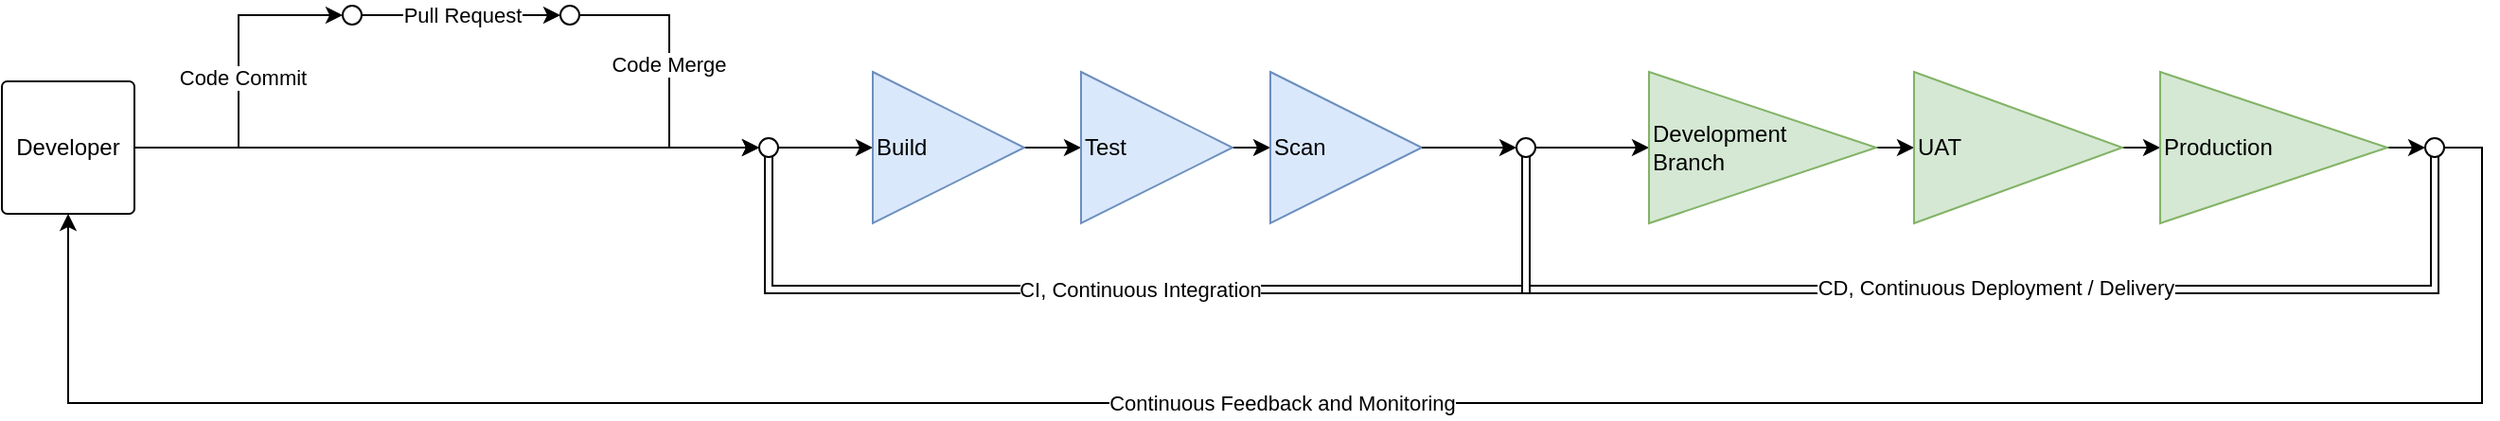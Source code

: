 <mxfile version="24.7.17">
  <diagram name="Page-1" id="8SYDQm0KaiF4-qILXNb_">
    <mxGraphModel dx="2333" dy="989" grid="1" gridSize="10" guides="1" tooltips="1" connect="1" arrows="1" fold="1" page="1" pageScale="1" pageWidth="850" pageHeight="1100" math="0" shadow="0">
      <root>
        <mxCell id="0" />
        <mxCell id="1" parent="0" />
        <mxCell id="L3huj21HAQZon_jp7G0J-7" style="edgeStyle=orthogonalEdgeStyle;rounded=0;orthogonalLoop=1;jettySize=auto;html=1;exitX=1;exitY=0.5;exitDx=0;exitDy=0;entryX=0;entryY=0.5;entryDx=0;entryDy=0;" edge="1" parent="1" source="L3huj21HAQZon_jp7G0J-2" target="L3huj21HAQZon_jp7G0J-6">
          <mxGeometry relative="1" as="geometry" />
        </mxCell>
        <mxCell id="L3huj21HAQZon_jp7G0J-8" value="Code Commit" style="edgeLabel;html=1;align=center;verticalAlign=middle;resizable=0;points=[];" vertex="1" connectable="0" parent="L3huj21HAQZon_jp7G0J-7">
          <mxGeometry x="0.004" y="-2" relative="1" as="geometry">
            <mxPoint y="-2" as="offset" />
          </mxGeometry>
        </mxCell>
        <mxCell id="L3huj21HAQZon_jp7G0J-18" style="edgeStyle=orthogonalEdgeStyle;rounded=0;orthogonalLoop=1;jettySize=auto;html=1;exitX=1;exitY=0.5;exitDx=0;exitDy=0;entryX=0;entryY=0.5;entryDx=0;entryDy=0;" edge="1" parent="1" source="L3huj21HAQZon_jp7G0J-2" target="L3huj21HAQZon_jp7G0J-13">
          <mxGeometry relative="1" as="geometry" />
        </mxCell>
        <mxCell id="L3huj21HAQZon_jp7G0J-2" value="Developer" style="rounded=1;whiteSpace=wrap;html=1;arcSize=4;" vertex="1" parent="1">
          <mxGeometry x="-10" y="300" width="70" height="70" as="geometry" />
        </mxCell>
        <mxCell id="L3huj21HAQZon_jp7G0J-11" style="edgeStyle=orthogonalEdgeStyle;rounded=0;orthogonalLoop=1;jettySize=auto;html=1;exitX=1;exitY=0.5;exitDx=0;exitDy=0;entryX=0;entryY=0.5;entryDx=0;entryDy=0;" edge="1" parent="1" source="L3huj21HAQZon_jp7G0J-6" target="L3huj21HAQZon_jp7G0J-9">
          <mxGeometry relative="1" as="geometry" />
        </mxCell>
        <mxCell id="L3huj21HAQZon_jp7G0J-12" value="Pull Request" style="edgeLabel;html=1;align=center;verticalAlign=middle;resizable=0;points=[];" vertex="1" connectable="0" parent="L3huj21HAQZon_jp7G0J-11">
          <mxGeometry x="0.013" relative="1" as="geometry">
            <mxPoint as="offset" />
          </mxGeometry>
        </mxCell>
        <mxCell id="L3huj21HAQZon_jp7G0J-6" value="" style="ellipse;whiteSpace=wrap;html=1;aspect=fixed;" vertex="1" parent="1">
          <mxGeometry x="170" y="260" width="10" height="10" as="geometry" />
        </mxCell>
        <mxCell id="L3huj21HAQZon_jp7G0J-14" style="edgeStyle=orthogonalEdgeStyle;rounded=0;orthogonalLoop=1;jettySize=auto;html=1;exitX=1;exitY=0.5;exitDx=0;exitDy=0;entryX=0;entryY=0.5;entryDx=0;entryDy=0;" edge="1" parent="1" source="L3huj21HAQZon_jp7G0J-9" target="L3huj21HAQZon_jp7G0J-13">
          <mxGeometry relative="1" as="geometry" />
        </mxCell>
        <mxCell id="L3huj21HAQZon_jp7G0J-15" value="Code Merge" style="edgeLabel;html=1;align=center;verticalAlign=middle;resizable=0;points=[];" vertex="1" connectable="0" parent="L3huj21HAQZon_jp7G0J-14">
          <mxGeometry x="-0.098" y="-1" relative="1" as="geometry">
            <mxPoint y="-1" as="offset" />
          </mxGeometry>
        </mxCell>
        <mxCell id="L3huj21HAQZon_jp7G0J-9" value="" style="ellipse;whiteSpace=wrap;html=1;aspect=fixed;" vertex="1" parent="1">
          <mxGeometry x="285" y="260" width="10" height="10" as="geometry" />
        </mxCell>
        <mxCell id="L3huj21HAQZon_jp7G0J-21" style="edgeStyle=orthogonalEdgeStyle;rounded=0;orthogonalLoop=1;jettySize=auto;html=1;exitX=1;exitY=0.5;exitDx=0;exitDy=0;entryX=0;entryY=0.5;entryDx=0;entryDy=0;" edge="1" parent="1" source="L3huj21HAQZon_jp7G0J-13" target="L3huj21HAQZon_jp7G0J-20">
          <mxGeometry relative="1" as="geometry" />
        </mxCell>
        <mxCell id="L3huj21HAQZon_jp7G0J-34" style="edgeStyle=orthogonalEdgeStyle;rounded=0;orthogonalLoop=1;jettySize=auto;html=1;exitX=0.5;exitY=1;exitDx=0;exitDy=0;entryX=0.5;entryY=1;entryDx=0;entryDy=0;shape=link;" edge="1" parent="1" source="L3huj21HAQZon_jp7G0J-13" target="L3huj21HAQZon_jp7G0J-32">
          <mxGeometry relative="1" as="geometry">
            <Array as="points">
              <mxPoint x="395" y="410" />
              <mxPoint x="795" y="410" />
            </Array>
          </mxGeometry>
        </mxCell>
        <mxCell id="L3huj21HAQZon_jp7G0J-35" value="CI, Continuous Integration" style="edgeLabel;html=1;align=center;verticalAlign=middle;resizable=0;points=[];" vertex="1" connectable="0" parent="L3huj21HAQZon_jp7G0J-34">
          <mxGeometry x="-0.015" relative="1" as="geometry">
            <mxPoint as="offset" />
          </mxGeometry>
        </mxCell>
        <mxCell id="L3huj21HAQZon_jp7G0J-13" value="" style="ellipse;whiteSpace=wrap;html=1;aspect=fixed;" vertex="1" parent="1">
          <mxGeometry x="390" y="330" width="10" height="10" as="geometry" />
        </mxCell>
        <mxCell id="L3huj21HAQZon_jp7G0J-23" style="edgeStyle=orthogonalEdgeStyle;rounded=0;orthogonalLoop=1;jettySize=auto;html=1;exitX=1;exitY=0.5;exitDx=0;exitDy=0;entryX=0;entryY=0.5;entryDx=0;entryDy=0;" edge="1" parent="1" source="L3huj21HAQZon_jp7G0J-20" target="L3huj21HAQZon_jp7G0J-22">
          <mxGeometry relative="1" as="geometry" />
        </mxCell>
        <mxCell id="L3huj21HAQZon_jp7G0J-20" value="Build" style="triangle;whiteSpace=wrap;html=1;align=left;fillColor=#dae8fc;strokeColor=#6c8ebf;" vertex="1" parent="1">
          <mxGeometry x="450" y="295" width="80" height="80" as="geometry" />
        </mxCell>
        <mxCell id="L3huj21HAQZon_jp7G0J-25" style="edgeStyle=orthogonalEdgeStyle;rounded=0;orthogonalLoop=1;jettySize=auto;html=1;exitX=1;exitY=0.5;exitDx=0;exitDy=0;entryX=0;entryY=0.5;entryDx=0;entryDy=0;" edge="1" parent="1" source="L3huj21HAQZon_jp7G0J-22" target="L3huj21HAQZon_jp7G0J-24">
          <mxGeometry relative="1" as="geometry" />
        </mxCell>
        <mxCell id="L3huj21HAQZon_jp7G0J-22" value="Test" style="triangle;whiteSpace=wrap;html=1;align=left;fillColor=#dae8fc;strokeColor=#6c8ebf;" vertex="1" parent="1">
          <mxGeometry x="560" y="295" width="80" height="80" as="geometry" />
        </mxCell>
        <mxCell id="L3huj21HAQZon_jp7G0J-27" style="edgeStyle=orthogonalEdgeStyle;rounded=0;orthogonalLoop=1;jettySize=auto;html=1;exitX=1;exitY=0.5;exitDx=0;exitDy=0;entryX=0;entryY=0.5;entryDx=0;entryDy=0;" edge="1" parent="1" source="L3huj21HAQZon_jp7G0J-32" target="L3huj21HAQZon_jp7G0J-26">
          <mxGeometry relative="1" as="geometry" />
        </mxCell>
        <mxCell id="L3huj21HAQZon_jp7G0J-24" value="Scan" style="triangle;whiteSpace=wrap;html=1;align=left;fillColor=#dae8fc;strokeColor=#6c8ebf;" vertex="1" parent="1">
          <mxGeometry x="660" y="295" width="80" height="80" as="geometry" />
        </mxCell>
        <mxCell id="L3huj21HAQZon_jp7G0J-29" style="edgeStyle=orthogonalEdgeStyle;rounded=0;orthogonalLoop=1;jettySize=auto;html=1;exitX=1;exitY=0.5;exitDx=0;exitDy=0;entryX=0;entryY=0.5;entryDx=0;entryDy=0;" edge="1" parent="1" source="L3huj21HAQZon_jp7G0J-26" target="L3huj21HAQZon_jp7G0J-28">
          <mxGeometry relative="1" as="geometry" />
        </mxCell>
        <mxCell id="L3huj21HAQZon_jp7G0J-26" value="Development&lt;div&gt;Branch&lt;/div&gt;" style="triangle;whiteSpace=wrap;html=1;align=left;fillColor=#d5e8d4;strokeColor=#82b366;" vertex="1" parent="1">
          <mxGeometry x="860" y="295" width="120" height="80" as="geometry" />
        </mxCell>
        <mxCell id="L3huj21HAQZon_jp7G0J-31" style="edgeStyle=orthogonalEdgeStyle;rounded=0;orthogonalLoop=1;jettySize=auto;html=1;exitX=1;exitY=0.5;exitDx=0;exitDy=0;entryX=0;entryY=0.5;entryDx=0;entryDy=0;" edge="1" parent="1" source="L3huj21HAQZon_jp7G0J-28" target="L3huj21HAQZon_jp7G0J-30">
          <mxGeometry relative="1" as="geometry" />
        </mxCell>
        <mxCell id="L3huj21HAQZon_jp7G0J-28" value="UAT" style="triangle;whiteSpace=wrap;html=1;align=left;fillColor=#d5e8d4;strokeColor=#82b366;" vertex="1" parent="1">
          <mxGeometry x="1000" y="295" width="110" height="80" as="geometry" />
        </mxCell>
        <mxCell id="L3huj21HAQZon_jp7G0J-37" style="edgeStyle=orthogonalEdgeStyle;rounded=0;orthogonalLoop=1;jettySize=auto;html=1;exitX=1;exitY=0.5;exitDx=0;exitDy=0;entryX=0;entryY=0.5;entryDx=0;entryDy=0;" edge="1" parent="1" source="L3huj21HAQZon_jp7G0J-30" target="L3huj21HAQZon_jp7G0J-36">
          <mxGeometry relative="1" as="geometry" />
        </mxCell>
        <mxCell id="L3huj21HAQZon_jp7G0J-30" value="Production" style="triangle;whiteSpace=wrap;html=1;align=left;fillColor=#d5e8d4;strokeColor=#82b366;" vertex="1" parent="1">
          <mxGeometry x="1130" y="295" width="120" height="80" as="geometry" />
        </mxCell>
        <mxCell id="L3huj21HAQZon_jp7G0J-33" value="" style="edgeStyle=orthogonalEdgeStyle;rounded=0;orthogonalLoop=1;jettySize=auto;html=1;exitX=1;exitY=0.5;exitDx=0;exitDy=0;entryX=0;entryY=0.5;entryDx=0;entryDy=0;" edge="1" parent="1" source="L3huj21HAQZon_jp7G0J-24" target="L3huj21HAQZon_jp7G0J-32">
          <mxGeometry relative="1" as="geometry">
            <mxPoint x="740" y="335" as="sourcePoint" />
            <mxPoint x="860" y="335" as="targetPoint" />
          </mxGeometry>
        </mxCell>
        <mxCell id="L3huj21HAQZon_jp7G0J-38" style="edgeStyle=orthogonalEdgeStyle;rounded=0;orthogonalLoop=1;jettySize=auto;html=1;exitX=0.5;exitY=1;exitDx=0;exitDy=0;entryX=0.5;entryY=1;entryDx=0;entryDy=0;shape=link;" edge="1" parent="1" source="L3huj21HAQZon_jp7G0J-32" target="L3huj21HAQZon_jp7G0J-36">
          <mxGeometry relative="1" as="geometry">
            <Array as="points">
              <mxPoint x="795" y="410" />
              <mxPoint x="1275" y="410" />
            </Array>
          </mxGeometry>
        </mxCell>
        <mxCell id="L3huj21HAQZon_jp7G0J-39" value="CD, Continuous Deployment / Delivery" style="edgeLabel;html=1;align=center;verticalAlign=middle;resizable=0;points=[];" vertex="1" connectable="0" parent="L3huj21HAQZon_jp7G0J-38">
          <mxGeometry x="0.025" y="1" relative="1" as="geometry">
            <mxPoint as="offset" />
          </mxGeometry>
        </mxCell>
        <mxCell id="L3huj21HAQZon_jp7G0J-32" value="" style="ellipse;whiteSpace=wrap;html=1;aspect=fixed;" vertex="1" parent="1">
          <mxGeometry x="790" y="330" width="10" height="10" as="geometry" />
        </mxCell>
        <mxCell id="L3huj21HAQZon_jp7G0J-40" style="edgeStyle=orthogonalEdgeStyle;rounded=0;orthogonalLoop=1;jettySize=auto;html=1;exitX=1;exitY=0.5;exitDx=0;exitDy=0;entryX=0.5;entryY=1;entryDx=0;entryDy=0;" edge="1" parent="1" source="L3huj21HAQZon_jp7G0J-36" target="L3huj21HAQZon_jp7G0J-2">
          <mxGeometry relative="1" as="geometry">
            <Array as="points">
              <mxPoint x="1300" y="335" />
              <mxPoint x="1300" y="470" />
              <mxPoint x="25" y="470" />
            </Array>
          </mxGeometry>
        </mxCell>
        <mxCell id="L3huj21HAQZon_jp7G0J-41" value="Continuous Feedback and Monitoring" style="edgeLabel;html=1;align=center;verticalAlign=middle;resizable=0;points=[];" vertex="1" connectable="0" parent="L3huj21HAQZon_jp7G0J-40">
          <mxGeometry x="0.032" relative="1" as="geometry">
            <mxPoint as="offset" />
          </mxGeometry>
        </mxCell>
        <mxCell id="L3huj21HAQZon_jp7G0J-36" value="" style="ellipse;whiteSpace=wrap;html=1;aspect=fixed;" vertex="1" parent="1">
          <mxGeometry x="1270" y="330" width="10" height="10" as="geometry" />
        </mxCell>
      </root>
    </mxGraphModel>
  </diagram>
</mxfile>

